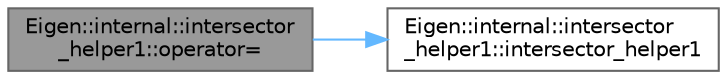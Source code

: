 digraph "Eigen::internal::intersector_helper1::operator="
{
 // LATEX_PDF_SIZE
  bgcolor="transparent";
  edge [fontname=Helvetica,fontsize=10,labelfontname=Helvetica,labelfontsize=10];
  node [fontname=Helvetica,fontsize=10,shape=box,height=0.2,width=0.4];
  rankdir="LR";
  Node1 [id="Node000001",label="Eigen::internal::intersector\l_helper1::operator=",height=0.2,width=0.4,color="gray40", fillcolor="grey60", style="filled", fontcolor="black",tooltip=" "];
  Node1 -> Node2 [id="edge1_Node000001_Node000002",color="steelblue1",style="solid",tooltip=" "];
  Node2 [id="Node000002",label="Eigen::internal::intersector\l_helper1::intersector_helper1",height=0.2,width=0.4,color="grey40", fillcolor="white", style="filled",URL="$struct_eigen_1_1internal_1_1intersector__helper1.html#a6d5c7ff15e3c6707cf1984c65f09a1aa",tooltip=" "];
}
